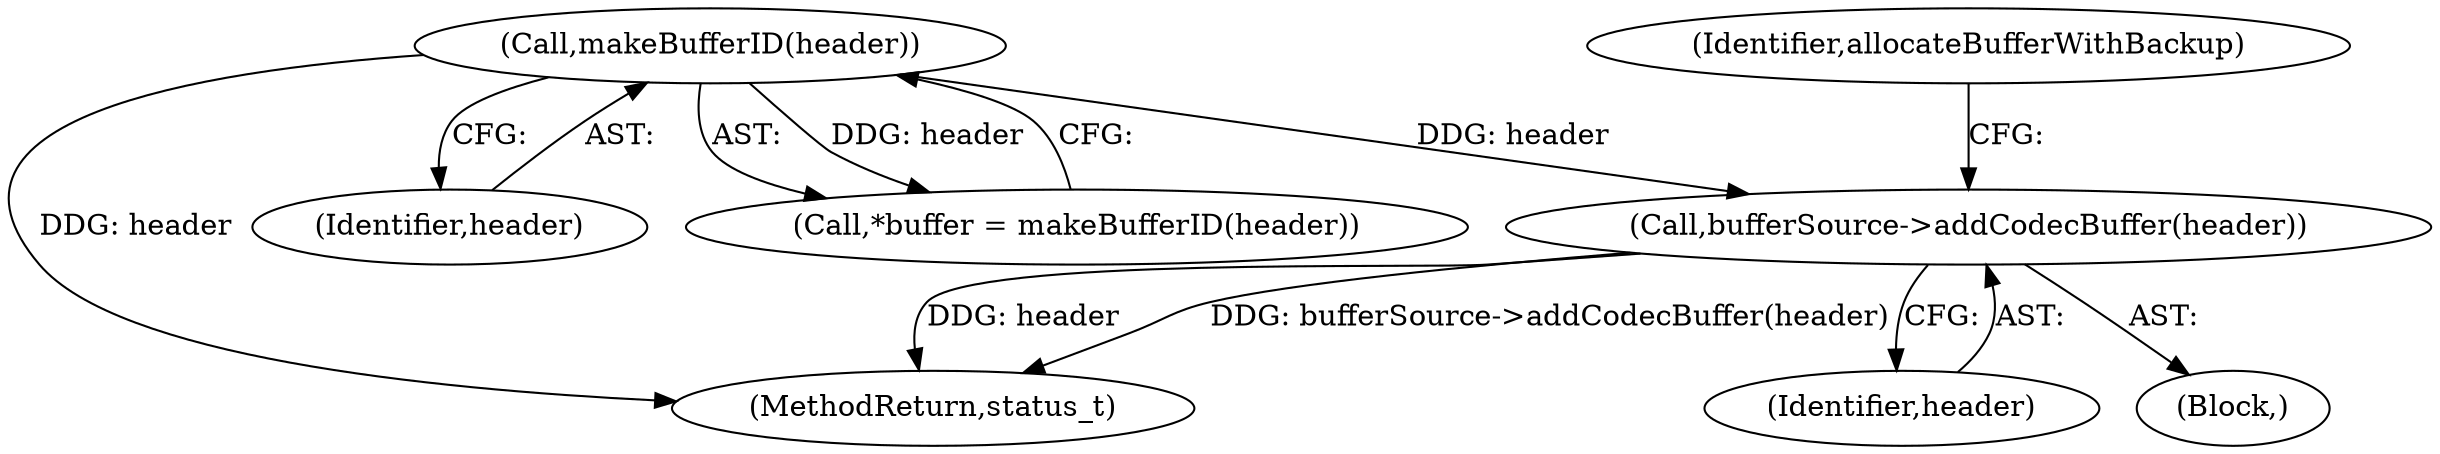 digraph "0_Android_640b04121d7cd2cac90e2f7c82b97fce05f074a5@pointer" {
"1000217" [label="(Call,bufferSource->addCodecBuffer(header))"];
"1000201" [label="(Call,makeBufferID(header))"];
"1000234" [label="(MethodReturn,status_t)"];
"1000201" [label="(Call,makeBufferID(header))"];
"1000218" [label="(Identifier,header)"];
"1000202" [label="(Identifier,header)"];
"1000198" [label="(Call,*buffer = makeBufferID(header))"];
"1000216" [label="(Block,)"];
"1000217" [label="(Call,bufferSource->addCodecBuffer(header))"];
"1000220" [label="(Identifier,allocateBufferWithBackup)"];
"1000217" -> "1000216"  [label="AST: "];
"1000217" -> "1000218"  [label="CFG: "];
"1000218" -> "1000217"  [label="AST: "];
"1000220" -> "1000217"  [label="CFG: "];
"1000217" -> "1000234"  [label="DDG: bufferSource->addCodecBuffer(header)"];
"1000217" -> "1000234"  [label="DDG: header"];
"1000201" -> "1000217"  [label="DDG: header"];
"1000201" -> "1000198"  [label="AST: "];
"1000201" -> "1000202"  [label="CFG: "];
"1000202" -> "1000201"  [label="AST: "];
"1000198" -> "1000201"  [label="CFG: "];
"1000201" -> "1000234"  [label="DDG: header"];
"1000201" -> "1000198"  [label="DDG: header"];
}
